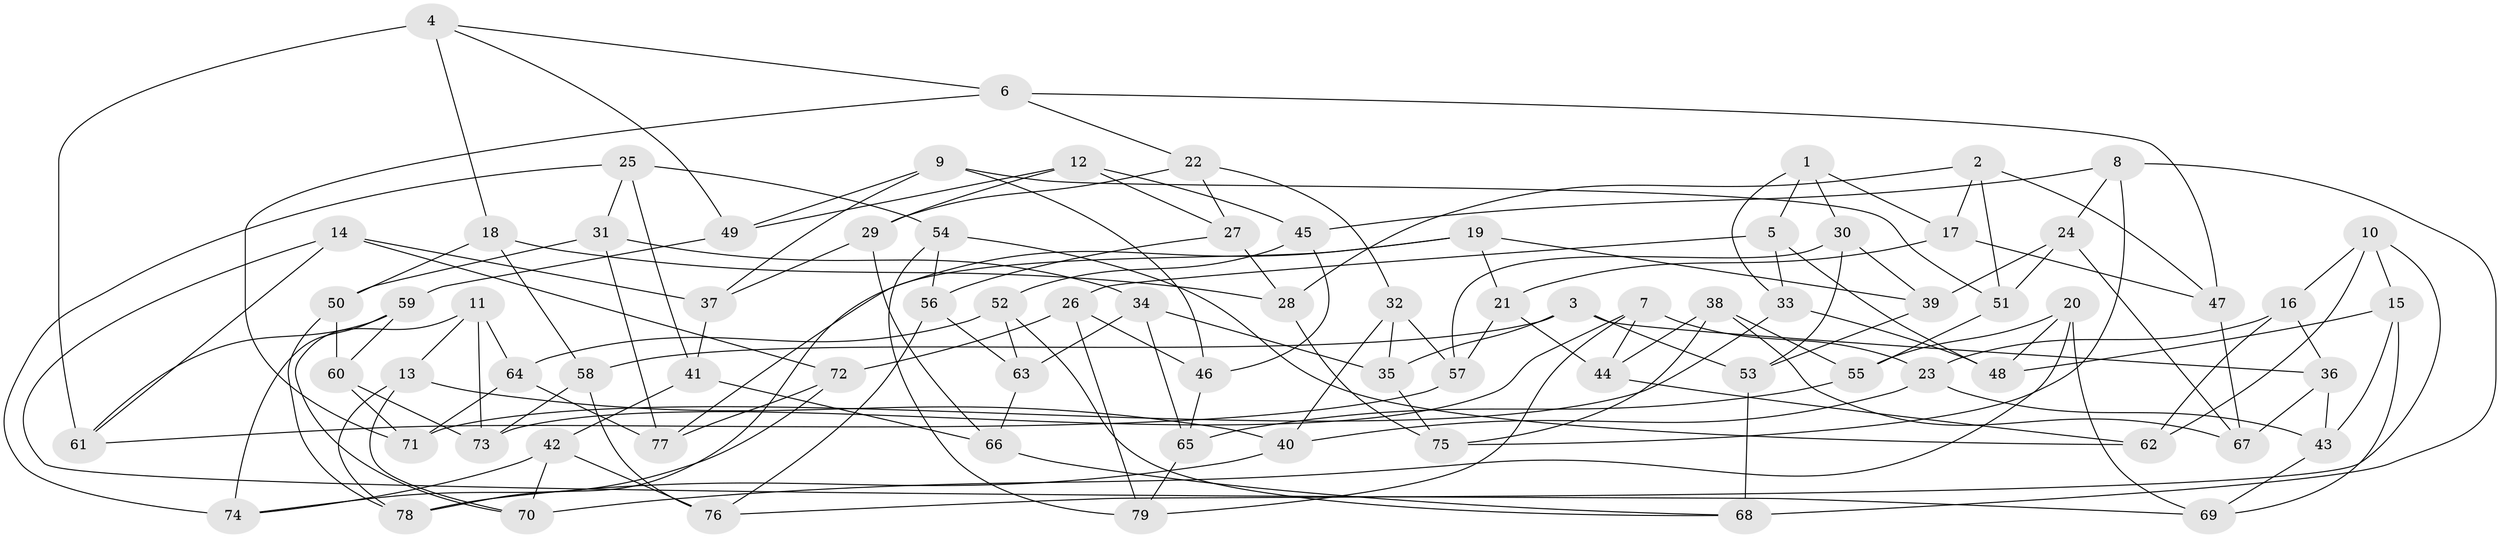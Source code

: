 // Generated by graph-tools (version 1.1) at 2025/03/03/09/25 03:03:05]
// undirected, 79 vertices, 158 edges
graph export_dot {
graph [start="1"]
  node [color=gray90,style=filled];
  1;
  2;
  3;
  4;
  5;
  6;
  7;
  8;
  9;
  10;
  11;
  12;
  13;
  14;
  15;
  16;
  17;
  18;
  19;
  20;
  21;
  22;
  23;
  24;
  25;
  26;
  27;
  28;
  29;
  30;
  31;
  32;
  33;
  34;
  35;
  36;
  37;
  38;
  39;
  40;
  41;
  42;
  43;
  44;
  45;
  46;
  47;
  48;
  49;
  50;
  51;
  52;
  53;
  54;
  55;
  56;
  57;
  58;
  59;
  60;
  61;
  62;
  63;
  64;
  65;
  66;
  67;
  68;
  69;
  70;
  71;
  72;
  73;
  74;
  75;
  76;
  77;
  78;
  79;
  1 -- 33;
  1 -- 17;
  1 -- 5;
  1 -- 30;
  2 -- 47;
  2 -- 17;
  2 -- 51;
  2 -- 28;
  3 -- 35;
  3 -- 58;
  3 -- 53;
  3 -- 36;
  4 -- 61;
  4 -- 49;
  4 -- 18;
  4 -- 6;
  5 -- 48;
  5 -- 26;
  5 -- 33;
  6 -- 22;
  6 -- 47;
  6 -- 71;
  7 -- 73;
  7 -- 23;
  7 -- 79;
  7 -- 44;
  8 -- 24;
  8 -- 45;
  8 -- 68;
  8 -- 75;
  9 -- 37;
  9 -- 49;
  9 -- 51;
  9 -- 46;
  10 -- 62;
  10 -- 15;
  10 -- 16;
  10 -- 76;
  11 -- 64;
  11 -- 13;
  11 -- 73;
  11 -- 70;
  12 -- 27;
  12 -- 49;
  12 -- 45;
  12 -- 29;
  13 -- 40;
  13 -- 70;
  13 -- 78;
  14 -- 61;
  14 -- 37;
  14 -- 69;
  14 -- 72;
  15 -- 43;
  15 -- 69;
  15 -- 48;
  16 -- 23;
  16 -- 36;
  16 -- 62;
  17 -- 21;
  17 -- 47;
  18 -- 58;
  18 -- 28;
  18 -- 50;
  19 -- 21;
  19 -- 77;
  19 -- 39;
  19 -- 78;
  20 -- 55;
  20 -- 69;
  20 -- 48;
  20 -- 70;
  21 -- 57;
  21 -- 44;
  22 -- 29;
  22 -- 32;
  22 -- 27;
  23 -- 43;
  23 -- 40;
  24 -- 51;
  24 -- 39;
  24 -- 67;
  25 -- 54;
  25 -- 31;
  25 -- 74;
  25 -- 41;
  26 -- 79;
  26 -- 72;
  26 -- 46;
  27 -- 28;
  27 -- 56;
  28 -- 75;
  29 -- 37;
  29 -- 66;
  30 -- 39;
  30 -- 53;
  30 -- 57;
  31 -- 34;
  31 -- 77;
  31 -- 50;
  32 -- 57;
  32 -- 40;
  32 -- 35;
  33 -- 48;
  33 -- 71;
  34 -- 63;
  34 -- 35;
  34 -- 65;
  35 -- 75;
  36 -- 67;
  36 -- 43;
  37 -- 41;
  38 -- 44;
  38 -- 55;
  38 -- 67;
  38 -- 75;
  39 -- 53;
  40 -- 78;
  41 -- 66;
  41 -- 42;
  42 -- 76;
  42 -- 74;
  42 -- 70;
  43 -- 69;
  44 -- 62;
  45 -- 52;
  45 -- 46;
  46 -- 65;
  47 -- 67;
  49 -- 59;
  50 -- 60;
  50 -- 78;
  51 -- 55;
  52 -- 68;
  52 -- 63;
  52 -- 64;
  53 -- 68;
  54 -- 79;
  54 -- 56;
  54 -- 62;
  55 -- 65;
  56 -- 63;
  56 -- 76;
  57 -- 61;
  58 -- 73;
  58 -- 76;
  59 -- 74;
  59 -- 61;
  59 -- 60;
  60 -- 73;
  60 -- 71;
  63 -- 66;
  64 -- 71;
  64 -- 77;
  65 -- 79;
  66 -- 68;
  72 -- 77;
  72 -- 74;
}
